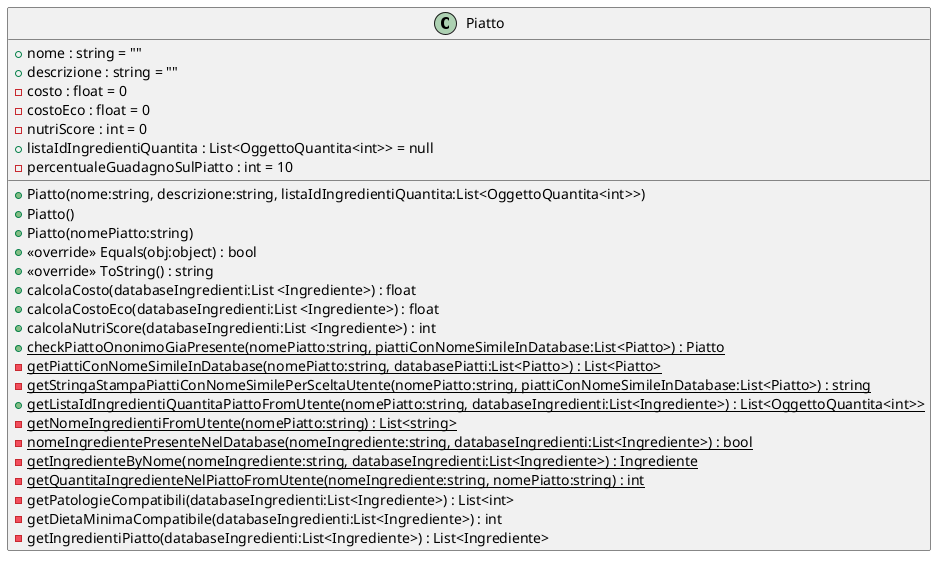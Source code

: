 @startuml
class Piatto {
    + nome : string = ""
    + descrizione : string = ""
    - costo : float = 0
    - costoEco : float = 0
    - nutriScore : int = 0
    + listaIdIngredientiQuantita : List<OggettoQuantita<int>> = null
    - percentualeGuadagnoSulPiatto : int = 10
    + Piatto(nome:string, descrizione:string, listaIdIngredientiQuantita:List<OggettoQuantita<int>>)
    + Piatto()
    + Piatto(nomePiatto:string)
    + <<override>> Equals(obj:object) : bool
    + <<override>> ToString() : string
    + calcolaCosto(databaseIngredienti:List <Ingrediente>) : float
    + calcolaCostoEco(databaseIngredienti:List <Ingrediente>) : float
    + calcolaNutriScore(databaseIngredienti:List <Ingrediente>) : int
    + {static} checkPiattoOnonimoGiaPresente(nomePiatto:string, piattiConNomeSimileInDatabase:List<Piatto>) : Piatto
    - {static} getPiattiConNomeSimileInDatabase(nomePiatto:string, databasePiatti:List<Piatto>) : List<Piatto>
    - {static} getStringaStampaPiattiConNomeSimilePerSceltaUtente(nomePiatto:string, piattiConNomeSimileInDatabase:List<Piatto>) : string
    + {static} getListaIdIngredientiQuantitaPiattoFromUtente(nomePiatto:string, databaseIngredienti:List<Ingrediente>) : List<OggettoQuantita<int>>
    - {static} getNomeIngredientiFromUtente(nomePiatto:string) : List<string>
    - {static} nomeIngredientePresenteNelDatabase(nomeIngrediente:string, databaseIngredienti:List<Ingrediente>) : bool
    - {static} getIngredienteByNome(nomeIngrediente:string, databaseIngredienti:List<Ingrediente>) : Ingrediente
    - {static} getQuantitaIngredienteNelPiattoFromUtente(nomeIngrediente:string, nomePiatto:string) : int
    - getPatologieCompatibili(databaseIngredienti:List<Ingrediente>) : List<int>
    - getDietaMinimaCompatibile(databaseIngredienti:List<Ingrediente>) : int
    - getIngredientiPiatto(databaseIngredienti:List<Ingrediente>) : List<Ingrediente>
}
@enduml
